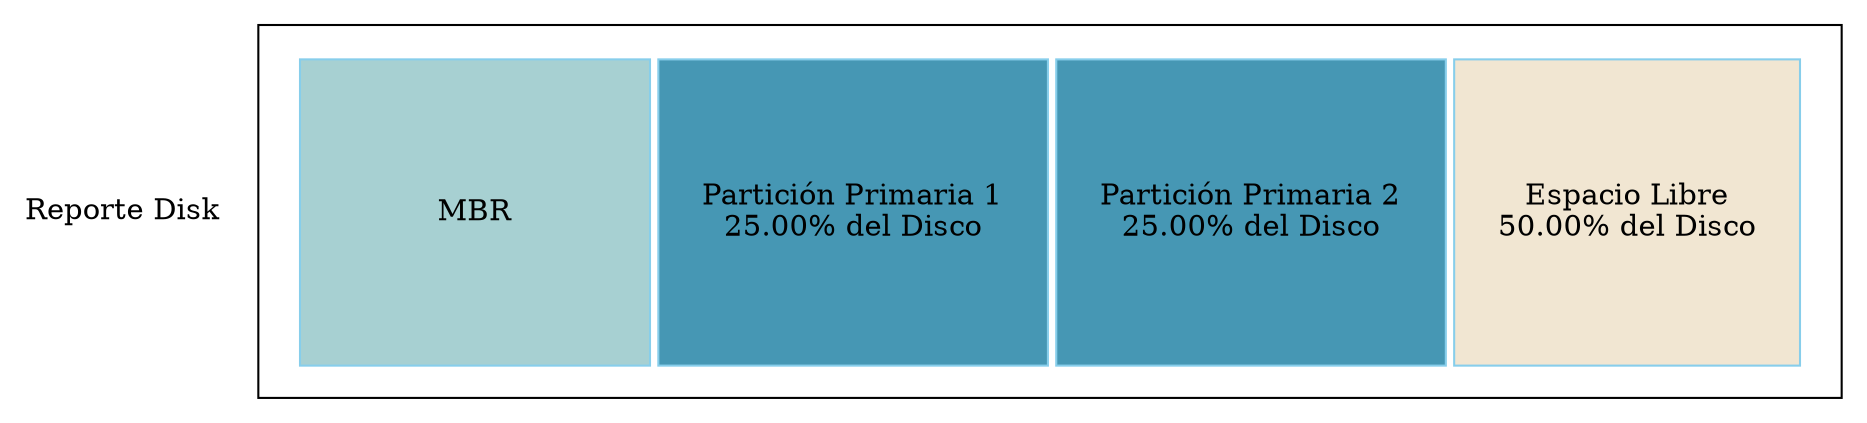 digraph G {
labelloc="t"
node [shape=plaintext];
fontname="Courier New";
title [label="Reporte Disk"];
subgraph cluster1 {
fontname="Courier New";
label=""
disco [shape=none label=<
<TABLE border="0" cellspacing="4" cellpadding="5" color="skyblue">
<TR><TD bgcolor="#a7d0d2" border="1" cellpadding="65">MBR</TD>
<TD bgcolor="#4697b4" border="1" cellpadding="20">Partición Primaria 1<br/>25.00% del Disco</TD>
<TD bgcolor="#4697b4" border="1" cellpadding="20">Partición Primaria 2<br/>25.00% del Disco</TD>
<TD bgcolor="#f1e6d2" border="1" cellpadding="20">Espacio Libre<br/>50.00% del Disco</TD>
</TR>
</TABLE>
>];
}
}
